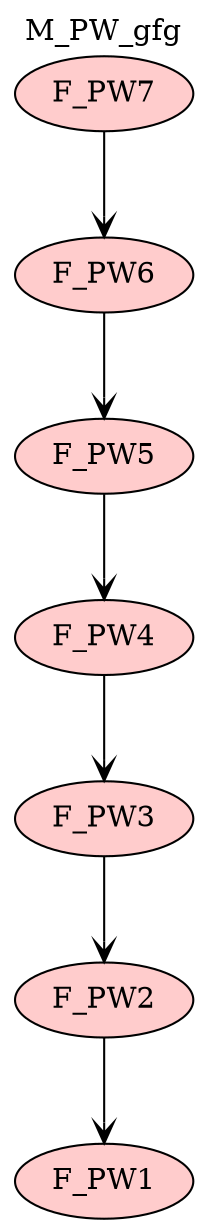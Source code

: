 digraph {graph[label=M_PW_gfg,labelloc=tl,labelfontsize=12];
"F_PW1"[shape=oval,fillcolor="#FFCCCC",style ="filled",label="F_PW1"];
"F_PW2"[shape=oval,fillcolor="#FFCCCC",style ="filled",label="F_PW2"];
"F_PW3"[shape=oval,fillcolor="#FFCCCC",style ="filled",label="F_PW3"];
"F_PW4"[shape=oval,fillcolor="#FFCCCC",style ="filled",label="F_PW4"];
"F_PW5"[shape=oval,fillcolor="#FFCCCC",style ="filled",label="F_PW5"];
"F_PW6"[shape=oval,fillcolor="#FFCCCC",style ="filled",label="F_PW6"];
"F_PW7"[shape=oval,fillcolor="#FFCCCC",style ="filled",label="F_PW7"];

"F_PW2"->"F_PW1"[label=" ",dir=forward,arrowhead=vee];
"F_PW3"->"F_PW2"[label=" ",dir=forward,arrowhead=vee];
"F_PW4"->"F_PW3"[label=" ",dir=forward,arrowhead=vee];
"F_PW5"->"F_PW4"[label=" ",dir=forward,arrowhead=vee];
"F_PW6"->"F_PW5"[label=" ",dir=forward,arrowhead=vee];
"F_PW7"->"F_PW6"[label=" ",dir=forward,arrowhead=vee];
}
